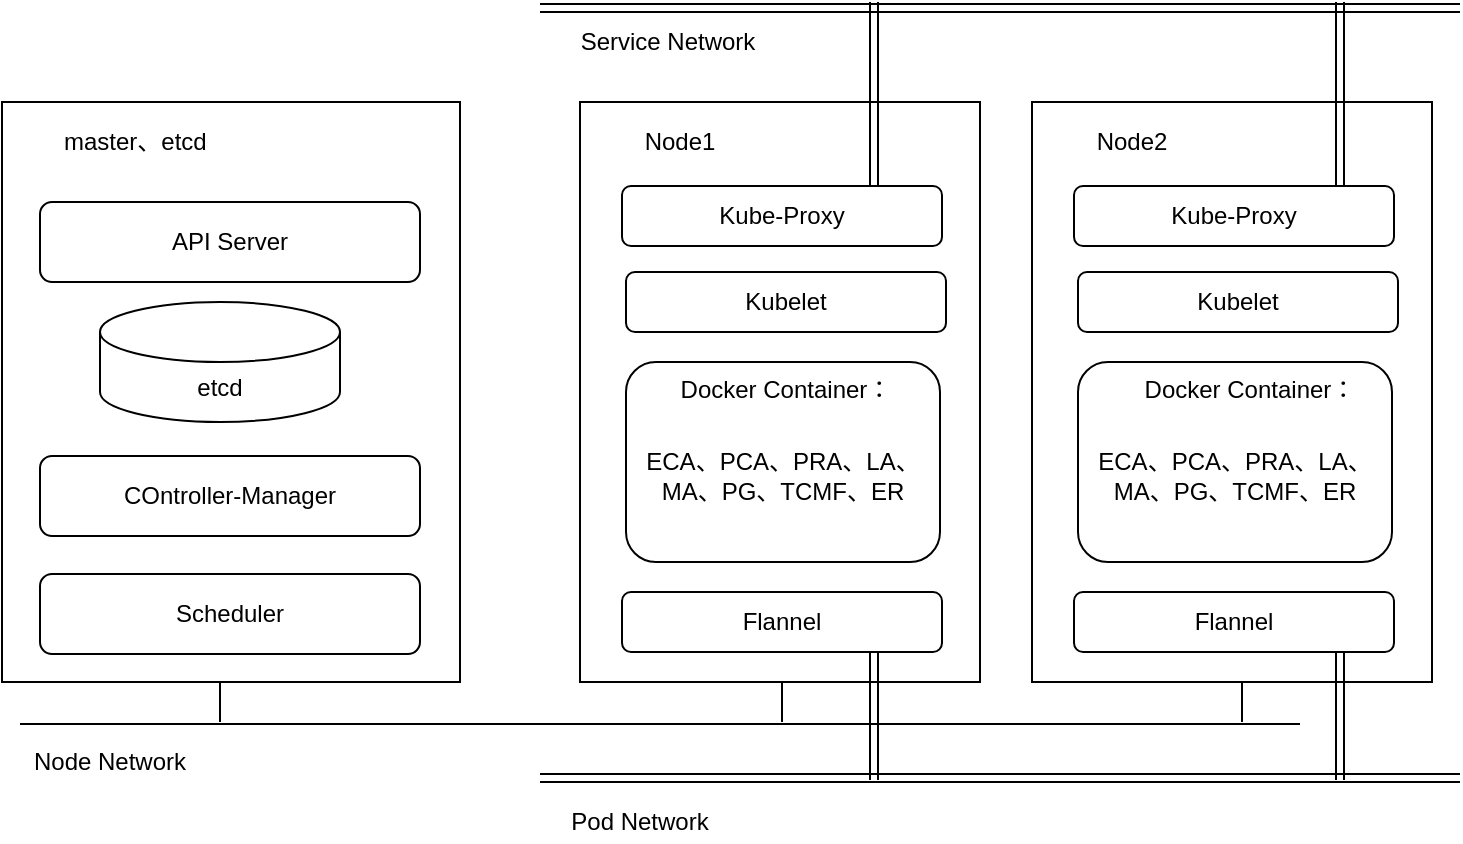 <mxfile version="15.0.6" type="github"><diagram id="Vbo7DWlM2GJ40k55zy8G" name="Page-1"><mxGraphModel dx="959" dy="460" grid="1" gridSize="10" guides="1" tooltips="1" connect="1" arrows="1" fold="1" page="1" pageScale="1" pageWidth="827" pageHeight="1169" math="0" shadow="0"><root><mxCell id="0"/><mxCell id="1" parent="0"/><mxCell id="6lO_Zpk-rxA5PfAkNRPE-1" value="" style="rounded=0;whiteSpace=wrap;html=1;" parent="1" vertex="1"><mxGeometry x="71" y="60" width="229" height="290" as="geometry"/></mxCell><mxCell id="6lO_Zpk-rxA5PfAkNRPE-2" value="API Server" style="rounded=1;whiteSpace=wrap;html=1;" parent="1" vertex="1"><mxGeometry x="90" y="110" width="190" height="40" as="geometry"/></mxCell><mxCell id="6lO_Zpk-rxA5PfAkNRPE-4" value="&lt;div align=&quot;left&quot;&gt;master、etcd&lt;/div&gt;" style="text;html=1;strokeColor=none;fillColor=none;align=left;verticalAlign=middle;whiteSpace=wrap;rounded=0;" parent="1" vertex="1"><mxGeometry x="100" y="70" width="90" height="20" as="geometry"/></mxCell><mxCell id="6lO_Zpk-rxA5PfAkNRPE-5" value="COntroller-Manager" style="rounded=1;whiteSpace=wrap;html=1;" parent="1" vertex="1"><mxGeometry x="90" y="237" width="190" height="40" as="geometry"/></mxCell><mxCell id="6lO_Zpk-rxA5PfAkNRPE-6" value="Scheduler" style="rounded=1;whiteSpace=wrap;html=1;" parent="1" vertex="1"><mxGeometry x="90" y="296" width="190" height="40" as="geometry"/></mxCell><mxCell id="6lO_Zpk-rxA5PfAkNRPE-7" value="etcd" style="shape=cylinder3;whiteSpace=wrap;html=1;boundedLbl=1;backgroundOutline=1;size=15;" parent="1" vertex="1"><mxGeometry x="120" y="160" width="120" height="60" as="geometry"/></mxCell><mxCell id="6lO_Zpk-rxA5PfAkNRPE-8" value="" style="rounded=0;whiteSpace=wrap;html=1;" parent="1" vertex="1"><mxGeometry x="360" y="60" width="200" height="290" as="geometry"/></mxCell><mxCell id="6lO_Zpk-rxA5PfAkNRPE-9" value="Kube-Proxy" style="rounded=1;whiteSpace=wrap;html=1;" parent="1" vertex="1"><mxGeometry x="381" y="102" width="160" height="30" as="geometry"/></mxCell><mxCell id="6lO_Zpk-rxA5PfAkNRPE-10" value="Flannel" style="rounded=1;whiteSpace=wrap;html=1;" parent="1" vertex="1"><mxGeometry x="381" y="305" width="160" height="30" as="geometry"/></mxCell><mxCell id="6lO_Zpk-rxA5PfAkNRPE-11" value="Node1" style="text;html=1;strokeColor=none;fillColor=none;align=center;verticalAlign=middle;whiteSpace=wrap;rounded=0;" parent="1" vertex="1"><mxGeometry x="390" y="70" width="40" height="20" as="geometry"/></mxCell><mxCell id="6lO_Zpk-rxA5PfAkNRPE-12" value="Kubelet" style="rounded=1;whiteSpace=wrap;html=1;" parent="1" vertex="1"><mxGeometry x="383" y="145" width="160" height="30" as="geometry"/></mxCell><mxCell id="6lO_Zpk-rxA5PfAkNRPE-13" value="&lt;br&gt;&lt;div&gt;ECA、PCA、PRA、LA、MA、PG、TCMF、ER&lt;/div&gt;" style="rounded=1;whiteSpace=wrap;html=1;" parent="1" vertex="1"><mxGeometry x="383" y="190" width="157" height="100" as="geometry"/></mxCell><mxCell id="6lO_Zpk-rxA5PfAkNRPE-14" value="&lt;div&gt;Docker Container：&lt;/div&gt;" style="text;html=1;strokeColor=none;fillColor=none;align=center;verticalAlign=middle;whiteSpace=wrap;rounded=0;" parent="1" vertex="1"><mxGeometry x="398" y="194" width="130" height="20" as="geometry"/></mxCell><mxCell id="6lO_Zpk-rxA5PfAkNRPE-15" value="" style="rounded=0;whiteSpace=wrap;html=1;" parent="1" vertex="1"><mxGeometry x="586" y="60" width="200" height="290" as="geometry"/></mxCell><mxCell id="6lO_Zpk-rxA5PfAkNRPE-16" value="Kube-Proxy" style="rounded=1;whiteSpace=wrap;html=1;" parent="1" vertex="1"><mxGeometry x="607" y="102" width="160" height="30" as="geometry"/></mxCell><mxCell id="6lO_Zpk-rxA5PfAkNRPE-17" value="Flannel" style="rounded=1;whiteSpace=wrap;html=1;" parent="1" vertex="1"><mxGeometry x="607" y="305" width="160" height="30" as="geometry"/></mxCell><mxCell id="6lO_Zpk-rxA5PfAkNRPE-18" value="Node2" style="text;html=1;strokeColor=none;fillColor=none;align=center;verticalAlign=middle;whiteSpace=wrap;rounded=0;" parent="1" vertex="1"><mxGeometry x="616" y="70" width="40" height="20" as="geometry"/></mxCell><mxCell id="6lO_Zpk-rxA5PfAkNRPE-19" value="Kubelet" style="rounded=1;whiteSpace=wrap;html=1;" parent="1" vertex="1"><mxGeometry x="609" y="145" width="160" height="30" as="geometry"/></mxCell><mxCell id="6lO_Zpk-rxA5PfAkNRPE-20" value="&lt;br&gt;&lt;div&gt;&lt;div&gt;ECA、PCA、PRA、LA、MA、PG、TCMF、ER&lt;/div&gt;&lt;/div&gt;" style="rounded=1;whiteSpace=wrap;html=1;" parent="1" vertex="1"><mxGeometry x="609" y="190" width="157" height="100" as="geometry"/></mxCell><mxCell id="6lO_Zpk-rxA5PfAkNRPE-21" value="&lt;div&gt;Docker Container：&lt;/div&gt;" style="text;html=1;strokeColor=none;fillColor=none;align=center;verticalAlign=middle;whiteSpace=wrap;rounded=0;" parent="1" vertex="1"><mxGeometry x="610" y="194" width="170" height="20" as="geometry"/></mxCell><mxCell id="6lO_Zpk-rxA5PfAkNRPE-22" value="" style="shape=link;html=1;" parent="1" edge="1"><mxGeometry width="100" relative="1" as="geometry"><mxPoint x="340" y="398" as="sourcePoint"/><mxPoint x="800" y="398" as="targetPoint"/></mxGeometry></mxCell><mxCell id="6lO_Zpk-rxA5PfAkNRPE-25" value="" style="endArrow=none;html=1;" parent="1" edge="1"><mxGeometry width="50" height="50" relative="1" as="geometry"><mxPoint x="80" y="371" as="sourcePoint"/><mxPoint x="720" y="371" as="targetPoint"/></mxGeometry></mxCell><mxCell id="6lO_Zpk-rxA5PfAkNRPE-26" value="" style="endArrow=none;html=1;" parent="1" edge="1"><mxGeometry width="50" height="50" relative="1" as="geometry"><mxPoint x="180" y="370" as="sourcePoint"/><mxPoint x="180" y="350" as="targetPoint"/></mxGeometry></mxCell><mxCell id="6lO_Zpk-rxA5PfAkNRPE-27" value="" style="endArrow=none;html=1;" parent="1" edge="1"><mxGeometry width="50" height="50" relative="1" as="geometry"><mxPoint x="461" y="370" as="sourcePoint"/><mxPoint x="461" y="350" as="targetPoint"/></mxGeometry></mxCell><mxCell id="6lO_Zpk-rxA5PfAkNRPE-28" value="" style="endArrow=none;html=1;" parent="1" edge="1"><mxGeometry width="50" height="50" relative="1" as="geometry"><mxPoint x="691" y="370" as="sourcePoint"/><mxPoint x="691" y="350" as="targetPoint"/></mxGeometry></mxCell><mxCell id="6lO_Zpk-rxA5PfAkNRPE-29" value="" style="shape=link;html=1;" parent="1" edge="1"><mxGeometry width="100" relative="1" as="geometry"><mxPoint x="507" y="335" as="sourcePoint"/><mxPoint x="507" y="399" as="targetPoint"/></mxGeometry></mxCell><mxCell id="6lO_Zpk-rxA5PfAkNRPE-30" value="" style="shape=link;html=1;" parent="1" edge="1"><mxGeometry width="100" relative="1" as="geometry"><mxPoint x="740" y="335" as="sourcePoint"/><mxPoint x="740" y="399" as="targetPoint"/></mxGeometry></mxCell><mxCell id="6lO_Zpk-rxA5PfAkNRPE-31" value="" style="shape=link;html=1;" parent="1" edge="1"><mxGeometry width="100" relative="1" as="geometry"><mxPoint x="340" y="13" as="sourcePoint"/><mxPoint x="800" y="13" as="targetPoint"/></mxGeometry></mxCell><mxCell id="6lO_Zpk-rxA5PfAkNRPE-32" value="" style="shape=link;html=1;" parent="1" edge="1"><mxGeometry width="100" relative="1" as="geometry"><mxPoint x="507" y="10" as="sourcePoint"/><mxPoint x="507" y="102" as="targetPoint"/></mxGeometry></mxCell><mxCell id="6lO_Zpk-rxA5PfAkNRPE-33" value="" style="shape=link;html=1;" parent="1" edge="1"><mxGeometry width="100" relative="1" as="geometry"><mxPoint x="740" y="10" as="sourcePoint"/><mxPoint x="740" y="102" as="targetPoint"/></mxGeometry></mxCell><mxCell id="6lO_Zpk-rxA5PfAkNRPE-34" value="Node Network" style="text;html=1;strokeColor=none;fillColor=none;align=center;verticalAlign=middle;whiteSpace=wrap;rounded=0;" parent="1" vertex="1"><mxGeometry x="80" y="380" width="90" height="20" as="geometry"/></mxCell><mxCell id="6lO_Zpk-rxA5PfAkNRPE-35" value="Pod Network" style="text;html=1;strokeColor=none;fillColor=none;align=center;verticalAlign=middle;whiteSpace=wrap;rounded=0;" parent="1" vertex="1"><mxGeometry x="344" y="410" width="92" height="20" as="geometry"/></mxCell><mxCell id="6lO_Zpk-rxA5PfAkNRPE-36" value="Service Network" style="text;html=1;strokeColor=none;fillColor=none;align=center;verticalAlign=middle;whiteSpace=wrap;rounded=0;" parent="1" vertex="1"><mxGeometry x="358" y="20" width="92" height="20" as="geometry"/></mxCell></root></mxGraphModel></diagram></mxfile>